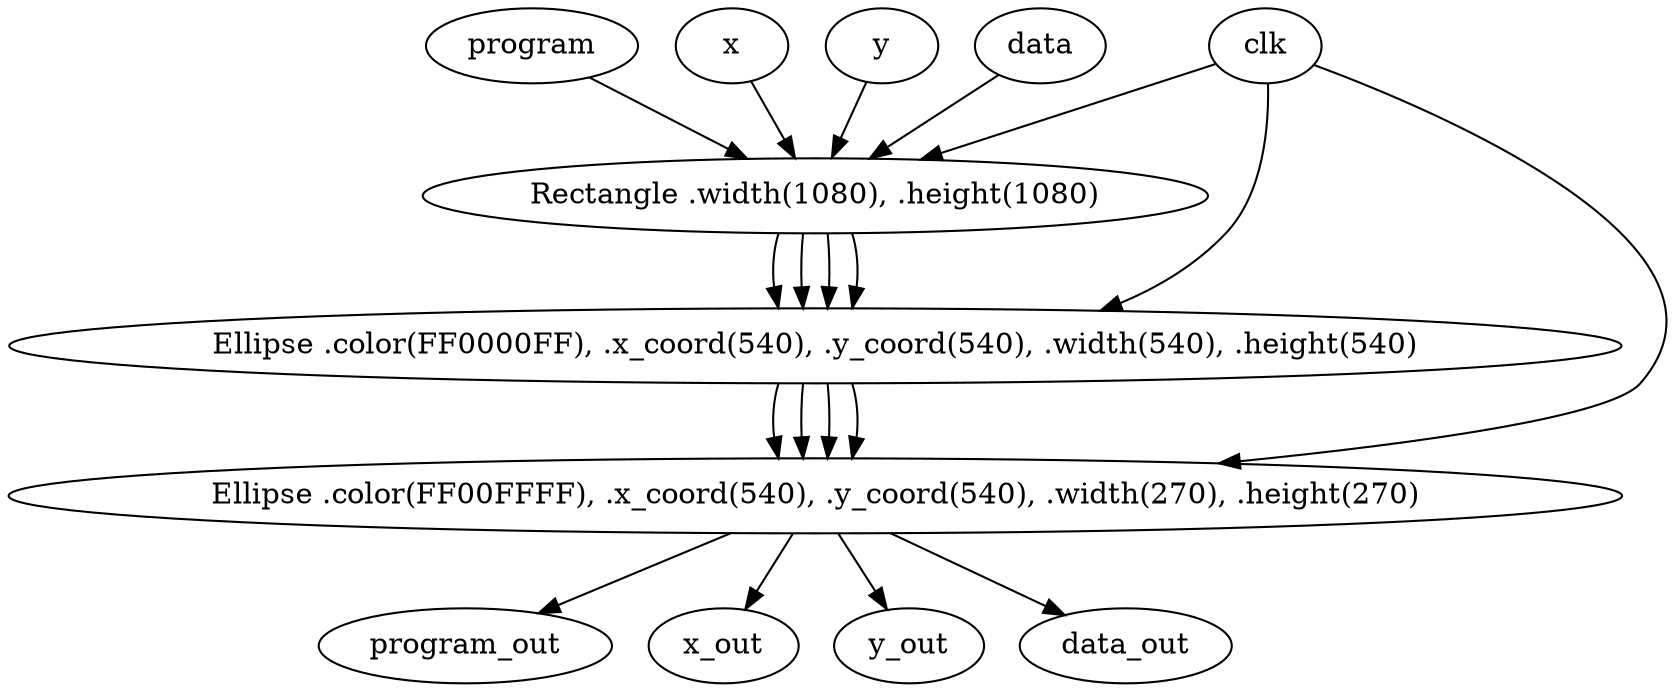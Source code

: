  digraph Circuit {
      Shape0 [label="Rectangle .width(1080), .height(1080)"];
      Shape1 [label="Ellipse .color(FF0000FF), .x_coord(540), .y_coord(540), .width(540), .height(540)"];
      Shape2 [label="Ellipse .color(FF00FFFF), .x_coord(540), .y_coord(540), .width(270), .height(270)"];

      clk -> Shape0:clk;
      clk -> Shape1:clk;
      clk -> Shape2:clk;

      program -> Shape0:program_in;
      x -> Shape0:x;
      y -> Shape0:y;
      data -> Shape0:data_in;

      Shape2:program_out -> program_out;
      Shape2:x_out -> x_out;
      Shape2:y_out -> y_out;
      Shape2:data_out -> data_out;
 
      Shape0:program_out -> Shape1:program_in;
      Shape0:x_out -> Shape1:x
      Shape0:y_out -> Shape1:y
      Shape0:data_out -> Shape1:data_in

      Shape1:program_out -> Shape2:program_in;
      Shape1:x_out -> Shape2:x
      Shape1:y_out -> Shape2:y
      Shape1:data_out -> Shape2:data_in

 
}
